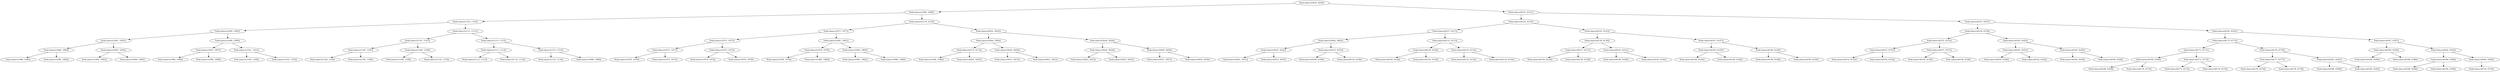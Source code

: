 digraph G{
1757342503 [label="Node{data=[5630, 5630]}"]
1757342503 -> 1698484134
1698484134 [label="Node{data=[1969, 1969]}"]
1698484134 -> 1420589322
1420589322 [label="Node{data=[1103, 1103]}"]
1420589322 -> 975758273
975758273 [label="Node{data=[1095, 1095]}"]
975758273 -> 634441840
634441840 [label="Node{data=[1091, 1091]}"]
634441840 -> 647129747
647129747 [label="Node{data=[1089, 1089]}"]
647129747 -> 297870178
297870178 [label="Node{data=[1086, 1086]}"]
647129747 -> 1821047920
1821047920 [label="Node{data=[1090, 1090]}"]
634441840 -> 1333457601
1333457601 [label="Node{data=[1093, 1093]}"]
1333457601 -> 2047467343
2047467343 [label="Node{data=[1092, 1092]}"]
1333457601 -> 1657485663
1657485663 [label="Node{data=[1094, 1094]}"]
975758273 -> 1503207434
1503207434 [label="Node{data=[1099, 1099]}"]
1503207434 -> 1097678082
1097678082 [label="Node{data=[1097, 1097]}"]
1097678082 -> 1974100423
1974100423 [label="Node{data=[1096, 1096]}"]
1097678082 -> 1318105068
1318105068 [label="Node{data=[1098, 1098]}"]
1503207434 -> 1587105604
1587105604 [label="Node{data=[1101, 1101]}"]
1587105604 -> 1983184056
1983184056 [label="Node{data=[1100, 1100]}"]
1587105604 -> 1354112992
1354112992 [label="Node{data=[1102, 1102]}"]
1420589322 -> 462562773
462562773 [label="Node{data=[1111, 1111]}"]
462562773 -> 258321036
258321036 [label="Node{data=[1107, 1107]}"]
258321036 -> 1592084196
1592084196 [label="Node{data=[1105, 1105]}"]
1592084196 -> 1053563847
1053563847 [label="Node{data=[1104, 1104]}"]
1592084196 -> 888810822
888810822 [label="Node{data=[1106, 1106]}"]
258321036 -> 384417951
384417951 [label="Node{data=[1109, 1109]}"]
384417951 -> 1649370816
1649370816 [label="Node{data=[1108, 1108]}"]
384417951 -> 1006848877
1006848877 [label="Node{data=[1110, 1110]}"]
462562773 -> 1509347766
1509347766 [label="Node{data=[1115, 1115]}"]
1509347766 -> 29564719
29564719 [label="Node{data=[1113, 1113]}"]
29564719 -> 404947121
404947121 [label="Node{data=[1112, 1112]}"]
29564719 -> 1054697723
1054697723 [label="Node{data=[1114, 1114]}"]
1509347766 -> 1372157431
1372157431 [label="Node{data=[1373, 1373]}"]
1372157431 -> 1223303814
1223303814 [label="Node{data=[1116, 1116]}"]
1372157431 -> 1212974498
1212974498 [label="Node{data=[1968, 1968]}"]
1698484134 -> 486782688
486782688 [label="Node{data=[2119, 2119]}"]
486782688 -> 125771386
125771386 [label="Node{data=[1977, 1977]}"]
125771386 -> 513339905
513339905 [label="Node{data=[1973, 1973]}"]
513339905 -> 844432869
844432869 [label="Node{data=[1971, 1971]}"]
844432869 -> 853611001
853611001 [label="Node{data=[1970, 1970]}"]
844432869 -> 1301431569
1301431569 [label="Node{data=[1972, 1972]}"]
513339905 -> 339983960
339983960 [label="Node{data=[1975, 1975]}"]
339983960 -> 237239064
237239064 [label="Node{data=[1974, 1974]}"]
339983960 -> 888626684
888626684 [label="Node{data=[1976, 1976]}"]
125771386 -> 1804741822
1804741822 [label="Node{data=[1981, 1981]}"]
1804741822 -> 1655373546
1655373546 [label="Node{data=[1979, 1979]}"]
1655373546 -> 1941975708
1941975708 [label="Node{data=[1978, 1978]}"]
1655373546 -> 2102823333
2102823333 [label="Node{data=[1980, 1980]}"]
1804741822 -> 131837293
131837293 [label="Node{data=[1983, 1983]}"]
131837293 -> 850616018
850616018 [label="Node{data=[1982, 1982]}"]
131837293 -> 1075175114
1075175114 [label="Node{data=[1984, 1984]}"]
486782688 -> 164068556
164068556 [label="Node{data=[5622, 5622]}"]
164068556 -> 1403848796
1403848796 [label="Node{data=[5564, 5564]}"]
1403848796 -> 2067831093
2067831093 [label="Node{data=[4173, 4173]}"]
2067831093 -> 365820697
365820697 [label="Node{data=[2186, 2186]}"]
2067831093 -> 668910704
668910704 [label="Node{data=[4203, 4203]}"]
1403848796 -> 478857023
478857023 [label="Node{data=[5620, 5620]}"]
478857023 -> 1669098666
1669098666 [label="Node{data=[5615, 5615]}"]
478857023 -> 420697839
420697839 [label="Node{data=[5621, 5621]}"]
164068556 -> 1212153081
1212153081 [label="Node{data=[5626, 5626]}"]
1212153081 -> 38173182
38173182 [label="Node{data=[5624, 5624]}"]
38173182 -> 39799840
39799840 [label="Node{data=[5623, 5623]}"]
38173182 -> 33085098
33085098 [label="Node{data=[5625, 5625]}"]
1212153081 -> 915876440
915876440 [label="Node{data=[5628, 5628]}"]
915876440 -> 128920829
128920829 [label="Node{data=[5627, 5627]}"]
915876440 -> 2145996388
2145996388 [label="Node{data=[5629, 5629]}"]
1757342503 -> 954440373
954440373 [label="Node{data=[6151, 6151]}"]
954440373 -> 933863963
933863963 [label="Node{data=[6135, 6135]}"]
933863963 -> 1235200215
1235200215 [label="Node{data=[6127, 6127]}"]
1235200215 -> 2091927022
2091927022 [label="Node{data=[5662, 5662]}"]
2091927022 -> 1478643455
1478643455 [label="Node{data=[5632, 5632]}"]
1478643455 -> 585209498
585209498 [label="Node{data=[5631, 5631]}"]
1478643455 -> 369904385
369904385 [label="Node{data=[5633, 5633]}"]
2091927022 -> 1752036123
1752036123 [label="Node{data=[6125, 6125]}"]
1752036123 -> 586292575
586292575 [label="Node{data=[6100, 6100]}"]
1752036123 -> 201923293
201923293 [label="Node{data=[6126, 6126]}"]
1235200215 -> 2024344606
2024344606 [label="Node{data=[6131, 6131]}"]
2024344606 -> 2136722747
2136722747 [label="Node{data=[6129, 6129]}"]
2136722747 -> 1299263338
1299263338 [label="Node{data=[6128, 6128]}"]
2136722747 -> 166337515
166337515 [label="Node{data=[6130, 6130]}"]
2024344606 -> 965951284
965951284 [label="Node{data=[6133, 6133]}"]
965951284 -> 411049768
411049768 [label="Node{data=[6132, 6132]}"]
965951284 -> 1557031213
1557031213 [label="Node{data=[6134, 6134]}"]
933863963 -> 86119452
86119452 [label="Node{data=[6143, 6143]}"]
86119452 -> 636023059
636023059 [label="Node{data=[6139, 6139]}"]
636023059 -> 1032442841
1032442841 [label="Node{data=[6137, 6137]}"]
1032442841 -> 304173636
304173636 [label="Node{data=[6136, 6136]}"]
1032442841 -> 120989416
120989416 [label="Node{data=[6138, 6138]}"]
636023059 -> 1697922932
1697922932 [label="Node{data=[6141, 6141]}"]
1697922932 -> 374353680
374353680 [label="Node{data=[6140, 6140]}"]
1697922932 -> 251395308
251395308 [label="Node{data=[6142, 6142]}"]
86119452 -> 952928957
952928957 [label="Node{data=[6147, 6147]}"]
952928957 -> 2085080399
2085080399 [label="Node{data=[6145, 6145]}"]
2085080399 -> 1803048312
1803048312 [label="Node{data=[6144, 6144]}"]
2085080399 -> 976603239
976603239 [label="Node{data=[6146, 6146]}"]
952928957 -> 1718625534
1718625534 [label="Node{data=[6149, 6149]}"]
1718625534 -> 614445258
614445258 [label="Node{data=[6148, 6148]}"]
1718625534 -> 224780980
224780980 [label="Node{data=[6150, 6150]}"]
954440373 -> 419919247
419919247 [label="Node{data=[6167, 6167]}"]
419919247 -> 2125981061
2125981061 [label="Node{data=[6159, 6159]}"]
2125981061 -> 670503801
670503801 [label="Node{data=[6155, 6155]}"]
670503801 -> 86320497
86320497 [label="Node{data=[6153, 6153]}"]
86320497 -> 657232727
657232727 [label="Node{data=[6152, 6152]}"]
86320497 -> 1719058938
1719058938 [label="Node{data=[6154, 6154]}"]
670503801 -> 2038786710
2038786710 [label="Node{data=[6157, 6157]}"]
2038786710 -> 1428670074
1428670074 [label="Node{data=[6156, 6156]}"]
2038786710 -> 382878114
382878114 [label="Node{data=[6158, 6158]}"]
2125981061 -> 1190869907
1190869907 [label="Node{data=[6163, 6163]}"]
1190869907 -> 343418880
343418880 [label="Node{data=[6161, 6161]}"]
343418880 -> 2139568355
2139568355 [label="Node{data=[6160, 6160]}"]
343418880 -> 2069674464
2069674464 [label="Node{data=[6162, 6162]}"]
1190869907 -> 1684288187
1684288187 [label="Node{data=[6165, 6165]}"]
1684288187 -> 822685215
822685215 [label="Node{data=[6164, 6164]}"]
1684288187 -> 1997490429
1997490429 [label="Node{data=[6166, 6166]}"]
419919247 -> 1761766469
1761766469 [label="Node{data=[6183, 6183]}"]
1761766469 -> 750152244
750152244 [label="Node{data=[6175, 6175]}"]
750152244 -> 1421332587
1421332587 [label="Node{data=[6171, 6171]}"]
1421332587 -> 1509040800
1509040800 [label="Node{data=[6169, 6169]}"]
1509040800 -> 594025887
594025887 [label="Node{data=[6168, 6168]}"]
1509040800 -> 1016083468
1016083468 [label="Node{data=[6170, 6170]}"]
1421332587 -> 1456377725
1456377725 [label="Node{data=[6173, 6173]}"]
1456377725 -> 509689894
509689894 [label="Node{data=[6172, 6172]}"]
1456377725 -> 2105942672
2105942672 [label="Node{data=[6174, 6174]}"]
750152244 -> 1074481528
1074481528 [label="Node{data=[6179, 6179]}"]
1074481528 -> 1654424419
1654424419 [label="Node{data=[6177, 6177]}"]
1654424419 -> 1994952550
1994952550 [label="Node{data=[6176, 6176]}"]
1654424419 -> 976658825
976658825 [label="Node{data=[6178, 6178]}"]
1074481528 -> 552369982
552369982 [label="Node{data=[6181, 6181]}"]
552369982 -> 644704219
644704219 [label="Node{data=[6180, 6180]}"]
552369982 -> 340545487
340545487 [label="Node{data=[6182, 6182]}"]
1761766469 -> 460951078
460951078 [label="Node{data=[6187, 6187]}"]
460951078 -> 1479477240
1479477240 [label="Node{data=[6185, 6185]}"]
1479477240 -> 355594393
355594393 [label="Node{data=[6184, 6184]}"]
1479477240 -> 1677060039
1677060039 [label="Node{data=[6186, 6186]}"]
460951078 -> 883580193
883580193 [label="Node{data=[9524, 9524]}"]
883580193 -> 337284235
337284235 [label="Node{data=[6189, 6189]}"]
337284235 -> 246748073
246748073 [label="Node{data=[6188, 6188]}"]
337284235 -> 1118967399
1118967399 [label="Node{data=[6190, 6190]}"]
883580193 -> 613877829
613877829 [label="Node{data=[9549, 9549]}"]
613877829 -> 1688839816
1688839816 [label="Node{data=[9719, 9719]}"]
}